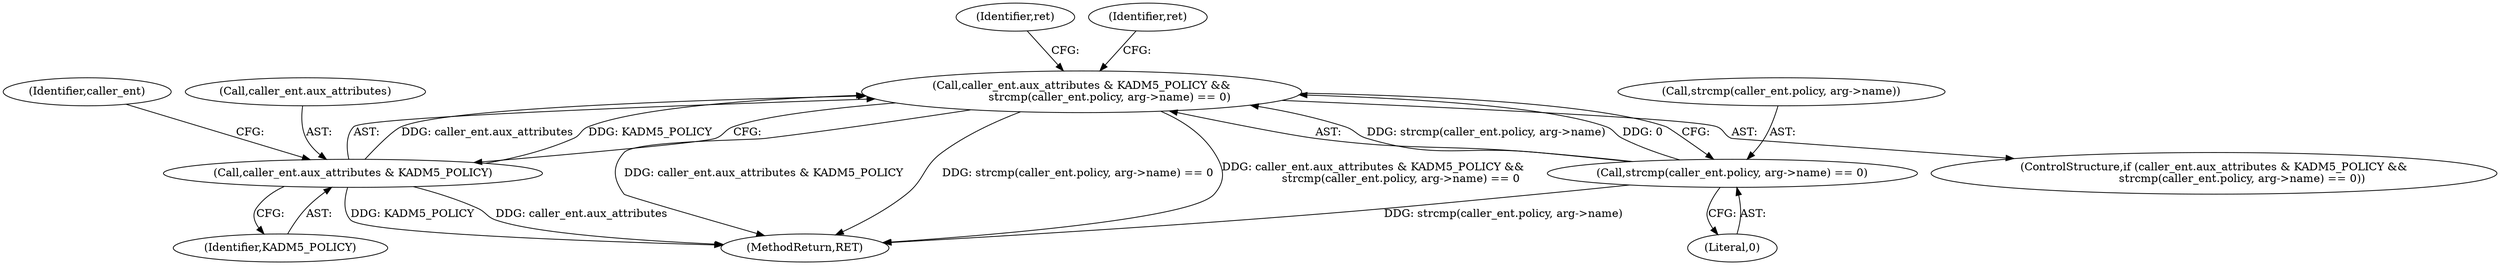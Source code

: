 digraph "0_krb5_83ed75feba32e46f736fcce0d96a0445f29b96c2_8@API" {
"1000229" [label="(Call,caller_ent.aux_attributes & KADM5_POLICY &&\n                strcmp(caller_ent.policy, arg->name) == 0)"];
"1000230" [label="(Call,caller_ent.aux_attributes & KADM5_POLICY)"];
"1000235" [label="(Call,strcmp(caller_ent.policy, arg->name) == 0)"];
"1000253" [label="(Identifier,ret)"];
"1000247" [label="(Identifier,ret)"];
"1000360" [label="(MethodReturn,RET)"];
"1000235" [label="(Call,strcmp(caller_ent.policy, arg->name) == 0)"];
"1000238" [label="(Identifier,caller_ent)"];
"1000228" [label="(ControlStructure,if (caller_ent.aux_attributes & KADM5_POLICY &&\n                strcmp(caller_ent.policy, arg->name) == 0))"];
"1000236" [label="(Call,strcmp(caller_ent.policy, arg->name))"];
"1000230" [label="(Call,caller_ent.aux_attributes & KADM5_POLICY)"];
"1000234" [label="(Identifier,KADM5_POLICY)"];
"1000229" [label="(Call,caller_ent.aux_attributes & KADM5_POLICY &&\n                strcmp(caller_ent.policy, arg->name) == 0)"];
"1000231" [label="(Call,caller_ent.aux_attributes)"];
"1000243" [label="(Literal,0)"];
"1000229" -> "1000228"  [label="AST: "];
"1000229" -> "1000230"  [label="CFG: "];
"1000229" -> "1000235"  [label="CFG: "];
"1000230" -> "1000229"  [label="AST: "];
"1000235" -> "1000229"  [label="AST: "];
"1000247" -> "1000229"  [label="CFG: "];
"1000253" -> "1000229"  [label="CFG: "];
"1000229" -> "1000360"  [label="DDG: strcmp(caller_ent.policy, arg->name) == 0"];
"1000229" -> "1000360"  [label="DDG: caller_ent.aux_attributes & KADM5_POLICY &&\n                strcmp(caller_ent.policy, arg->name) == 0"];
"1000229" -> "1000360"  [label="DDG: caller_ent.aux_attributes & KADM5_POLICY"];
"1000230" -> "1000229"  [label="DDG: caller_ent.aux_attributes"];
"1000230" -> "1000229"  [label="DDG: KADM5_POLICY"];
"1000235" -> "1000229"  [label="DDG: strcmp(caller_ent.policy, arg->name)"];
"1000235" -> "1000229"  [label="DDG: 0"];
"1000230" -> "1000234"  [label="CFG: "];
"1000231" -> "1000230"  [label="AST: "];
"1000234" -> "1000230"  [label="AST: "];
"1000238" -> "1000230"  [label="CFG: "];
"1000230" -> "1000360"  [label="DDG: caller_ent.aux_attributes"];
"1000230" -> "1000360"  [label="DDG: KADM5_POLICY"];
"1000235" -> "1000243"  [label="CFG: "];
"1000236" -> "1000235"  [label="AST: "];
"1000243" -> "1000235"  [label="AST: "];
"1000235" -> "1000360"  [label="DDG: strcmp(caller_ent.policy, arg->name)"];
}
